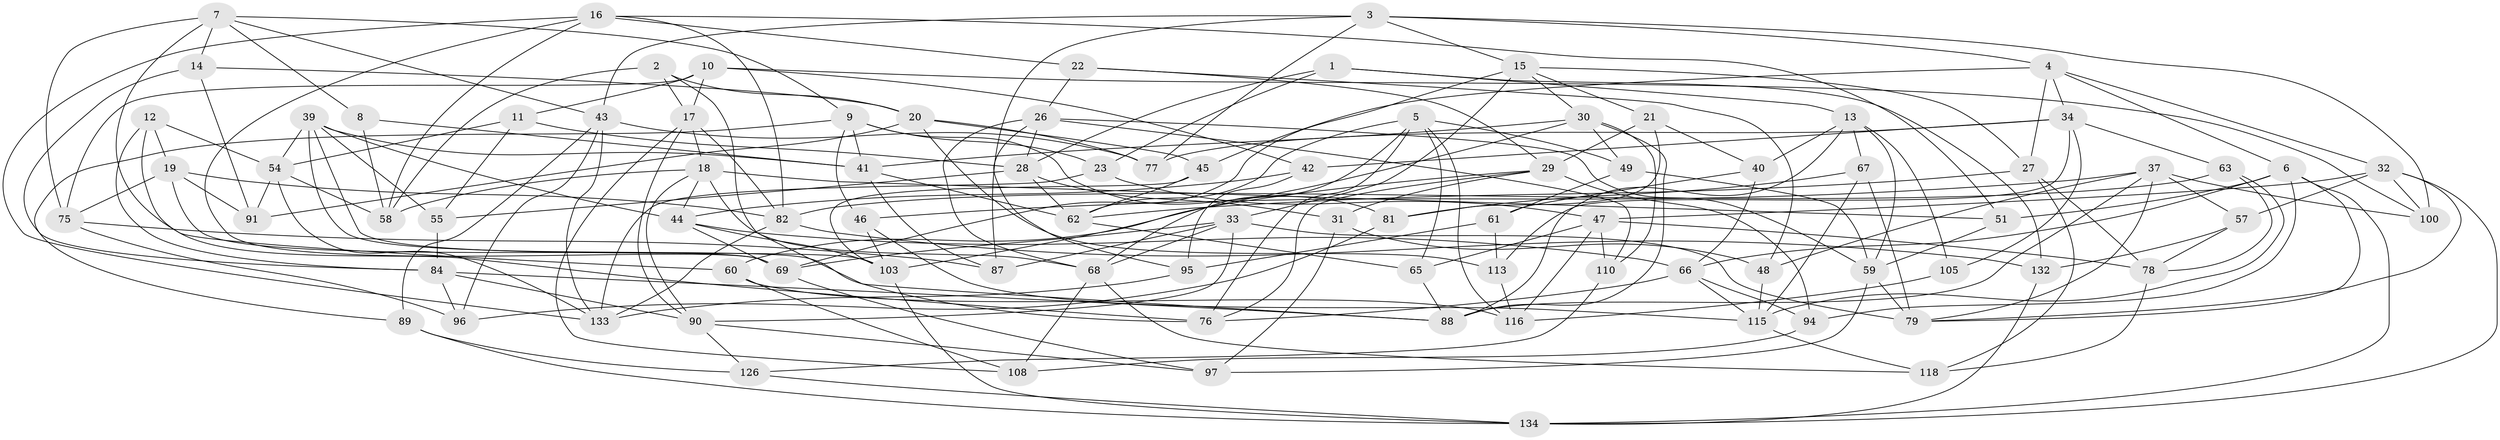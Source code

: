 // Generated by graph-tools (version 1.1) at 2025/52/02/27/25 19:52:32]
// undirected, 89 vertices, 221 edges
graph export_dot {
graph [start="1"]
  node [color=gray90,style=filled];
  1;
  2;
  3 [super="+71"];
  4 [super="+50"];
  5 [super="+24"];
  6 [super="+25"];
  7 [super="+125"];
  8;
  9 [super="+72"];
  10 [super="+36"];
  11;
  12 [super="+99"];
  13 [super="+114"];
  14;
  15 [super="+56"];
  16 [super="+64"];
  17 [super="+35"];
  18 [super="+38"];
  19 [super="+74"];
  20 [super="+123"];
  21;
  22;
  23;
  26 [super="+83"];
  27 [super="+53"];
  28 [super="+102"];
  29 [super="+128"];
  30 [super="+80"];
  31;
  32 [super="+70"];
  33 [super="+98"];
  34 [super="+52"];
  37 [super="+73"];
  39 [super="+131"];
  40;
  41 [super="+129"];
  42;
  43 [super="+121"];
  44 [super="+122"];
  45;
  46;
  47 [super="+119"];
  48;
  49;
  51;
  54 [super="+117"];
  55;
  57;
  58 [super="+107"];
  59 [super="+104"];
  60;
  61;
  62 [super="+120"];
  63;
  65;
  66 [super="+85"];
  67;
  68 [super="+101"];
  69 [super="+127"];
  75 [super="+124"];
  76 [super="+86"];
  77;
  78 [super="+106"];
  79 [super="+92"];
  81;
  82 [super="+93"];
  84 [super="+111"];
  87;
  88 [super="+109"];
  89;
  90 [super="+130"];
  91;
  94;
  95;
  96;
  97;
  100;
  103 [super="+112"];
  105;
  108;
  110;
  113;
  115 [super="+138"];
  116 [super="+136"];
  118;
  126;
  132;
  133 [super="+135"];
  134 [super="+137"];
  1 -- 23;
  1 -- 132;
  1 -- 13;
  1 -- 28;
  2 -- 58;
  2 -- 20;
  2 -- 76;
  2 -- 17;
  3 -- 4;
  3 -- 100;
  3 -- 15;
  3 -- 43;
  3 -- 77;
  3 -- 87;
  4 -- 27;
  4 -- 6;
  4 -- 32;
  4 -- 34;
  4 -- 45;
  5 -- 62;
  5 -- 76;
  5 -- 116;
  5 -- 65;
  5 -- 49;
  5 -- 68;
  6 -- 51;
  6 -- 79;
  6 -- 66;
  6 -- 94;
  6 -- 134;
  7 -- 60;
  7 -- 14;
  7 -- 8;
  7 -- 9;
  7 -- 43;
  7 -- 75;
  8 -- 58 [weight=2];
  8 -- 41;
  9 -- 23;
  9 -- 89;
  9 -- 41;
  9 -- 81;
  9 -- 46;
  10 -- 17;
  10 -- 100;
  10 -- 42;
  10 -- 75 [weight=2];
  10 -- 11;
  11 -- 55;
  11 -- 54;
  11 -- 28;
  12 -- 54;
  12 -- 84;
  12 -- 19 [weight=2];
  12 -- 76 [weight=2];
  13 -- 67;
  13 -- 40;
  13 -- 105;
  13 -- 59;
  13 -- 88;
  14 -- 91;
  14 -- 84;
  14 -- 20;
  15 -- 27;
  15 -- 21;
  15 -- 69;
  15 -- 30;
  15 -- 33;
  16 -- 133;
  16 -- 22;
  16 -- 58;
  16 -- 82;
  16 -- 51;
  16 -- 69;
  17 -- 82;
  17 -- 18;
  17 -- 108;
  17 -- 90;
  18 -- 51;
  18 -- 58;
  18 -- 90;
  18 -- 68;
  18 -- 44;
  19 -- 91;
  19 -- 82;
  19 -- 75;
  19 -- 69;
  20 -- 91;
  20 -- 77;
  20 -- 45;
  20 -- 113;
  21 -- 29;
  21 -- 81;
  21 -- 40;
  22 -- 26;
  22 -- 48;
  22 -- 29;
  23 -- 133;
  23 -- 47;
  26 -- 28;
  26 -- 59;
  26 -- 110;
  26 -- 95;
  26 -- 68;
  27 -- 78 [weight=2];
  27 -- 118;
  27 -- 62;
  28 -- 62;
  28 -- 55;
  28 -- 31;
  29 -- 31;
  29 -- 94;
  29 -- 60;
  29 -- 76;
  30 -- 41;
  30 -- 103;
  30 -- 49;
  30 -- 110;
  30 -- 88;
  31 -- 97;
  31 -- 48;
  32 -- 134;
  32 -- 47;
  32 -- 57;
  32 -- 100;
  32 -- 79;
  33 -- 87;
  33 -- 79;
  33 -- 90;
  33 -- 69;
  33 -- 68;
  34 -- 42;
  34 -- 77;
  34 -- 113;
  34 -- 105;
  34 -- 63;
  37 -- 100;
  37 -- 88;
  37 -- 79;
  37 -- 48;
  37 -- 57;
  37 -- 46;
  39 -- 44;
  39 -- 88;
  39 -- 55;
  39 -- 103;
  39 -- 41;
  39 -- 54;
  40 -- 66;
  40 -- 61;
  41 -- 62;
  41 -- 87;
  42 -- 95;
  42 -- 44;
  43 -- 96;
  43 -- 89;
  43 -- 133;
  43 -- 77;
  44 -- 69;
  44 -- 103;
  44 -- 66;
  45 -- 62;
  45 -- 103;
  46 -- 103;
  46 -- 115;
  47 -- 110;
  47 -- 116;
  47 -- 65;
  47 -- 78;
  48 -- 115;
  49 -- 61;
  49 -- 59;
  51 -- 59;
  54 -- 58;
  54 -- 91;
  54 -- 133;
  55 -- 84;
  57 -- 78;
  57 -- 132;
  59 -- 79;
  59 -- 97;
  60 -- 108;
  60 -- 116;
  61 -- 95;
  61 -- 113;
  62 -- 65;
  63 -- 82;
  63 -- 78;
  63 -- 115;
  65 -- 88;
  66 -- 115;
  66 -- 76;
  66 -- 94;
  67 -- 115;
  67 -- 81;
  67 -- 79;
  68 -- 108;
  68 -- 118;
  69 -- 97;
  75 -- 96;
  75 -- 87;
  78 -- 118;
  81 -- 96;
  82 -- 132;
  82 -- 133;
  84 -- 96;
  84 -- 88;
  84 -- 90;
  89 -- 126;
  89 -- 134;
  90 -- 126;
  90 -- 97;
  94 -- 108;
  95 -- 133;
  103 -- 134;
  105 -- 116 [weight=2];
  110 -- 126;
  113 -- 116;
  115 -- 118;
  126 -- 134;
  132 -- 134;
}
